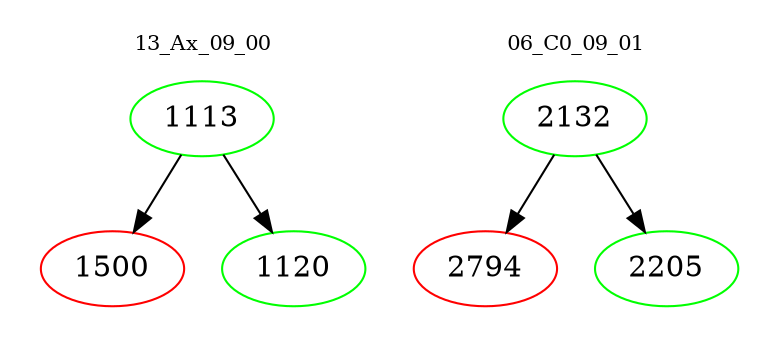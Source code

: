digraph{
subgraph cluster_0 {
color = white
label = "13_Ax_09_00";
fontsize=10;
T0_1113 [label="1113", color="green"]
T0_1113 -> T0_1500 [color="black"]
T0_1500 [label="1500", color="red"]
T0_1113 -> T0_1120 [color="black"]
T0_1120 [label="1120", color="green"]
}
subgraph cluster_1 {
color = white
label = "06_C0_09_01";
fontsize=10;
T1_2132 [label="2132", color="green"]
T1_2132 -> T1_2794 [color="black"]
T1_2794 [label="2794", color="red"]
T1_2132 -> T1_2205 [color="black"]
T1_2205 [label="2205", color="green"]
}
}
